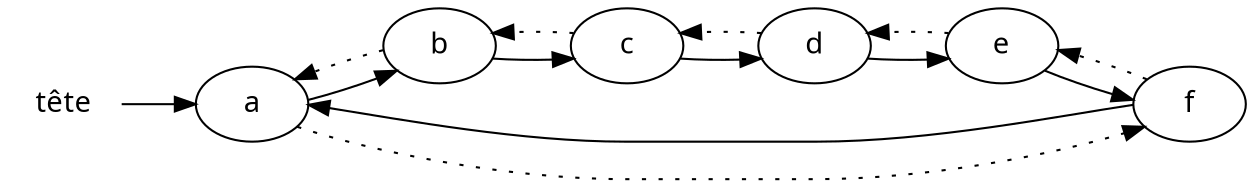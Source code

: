 digraph liste {
    rankdir="LR";
    node [fontname="Courrier"];
    tete [label="tête" shape=plaintext]
    0 [label="a"];
    1 [label="b"];
    2 [label="c"];
    3 [label="d"];
    4 [label="e"];
    5 [label="f"];

    tete -> 0;

    0 -> 1;
    0 -> 5 [style="dotted"];
    1 -> 0 [style="dotted"];
    1 -> 2;
    2 -> 1 [style="dotted"];
    2 -> 3;
    3 -> 2 [style="dotted"];
    3 -> 4;
    4 -> 3 [style="dotted"];
    4 -> 5;
    5 -> 4 [style="dotted"];
    5 -> 0;

}

